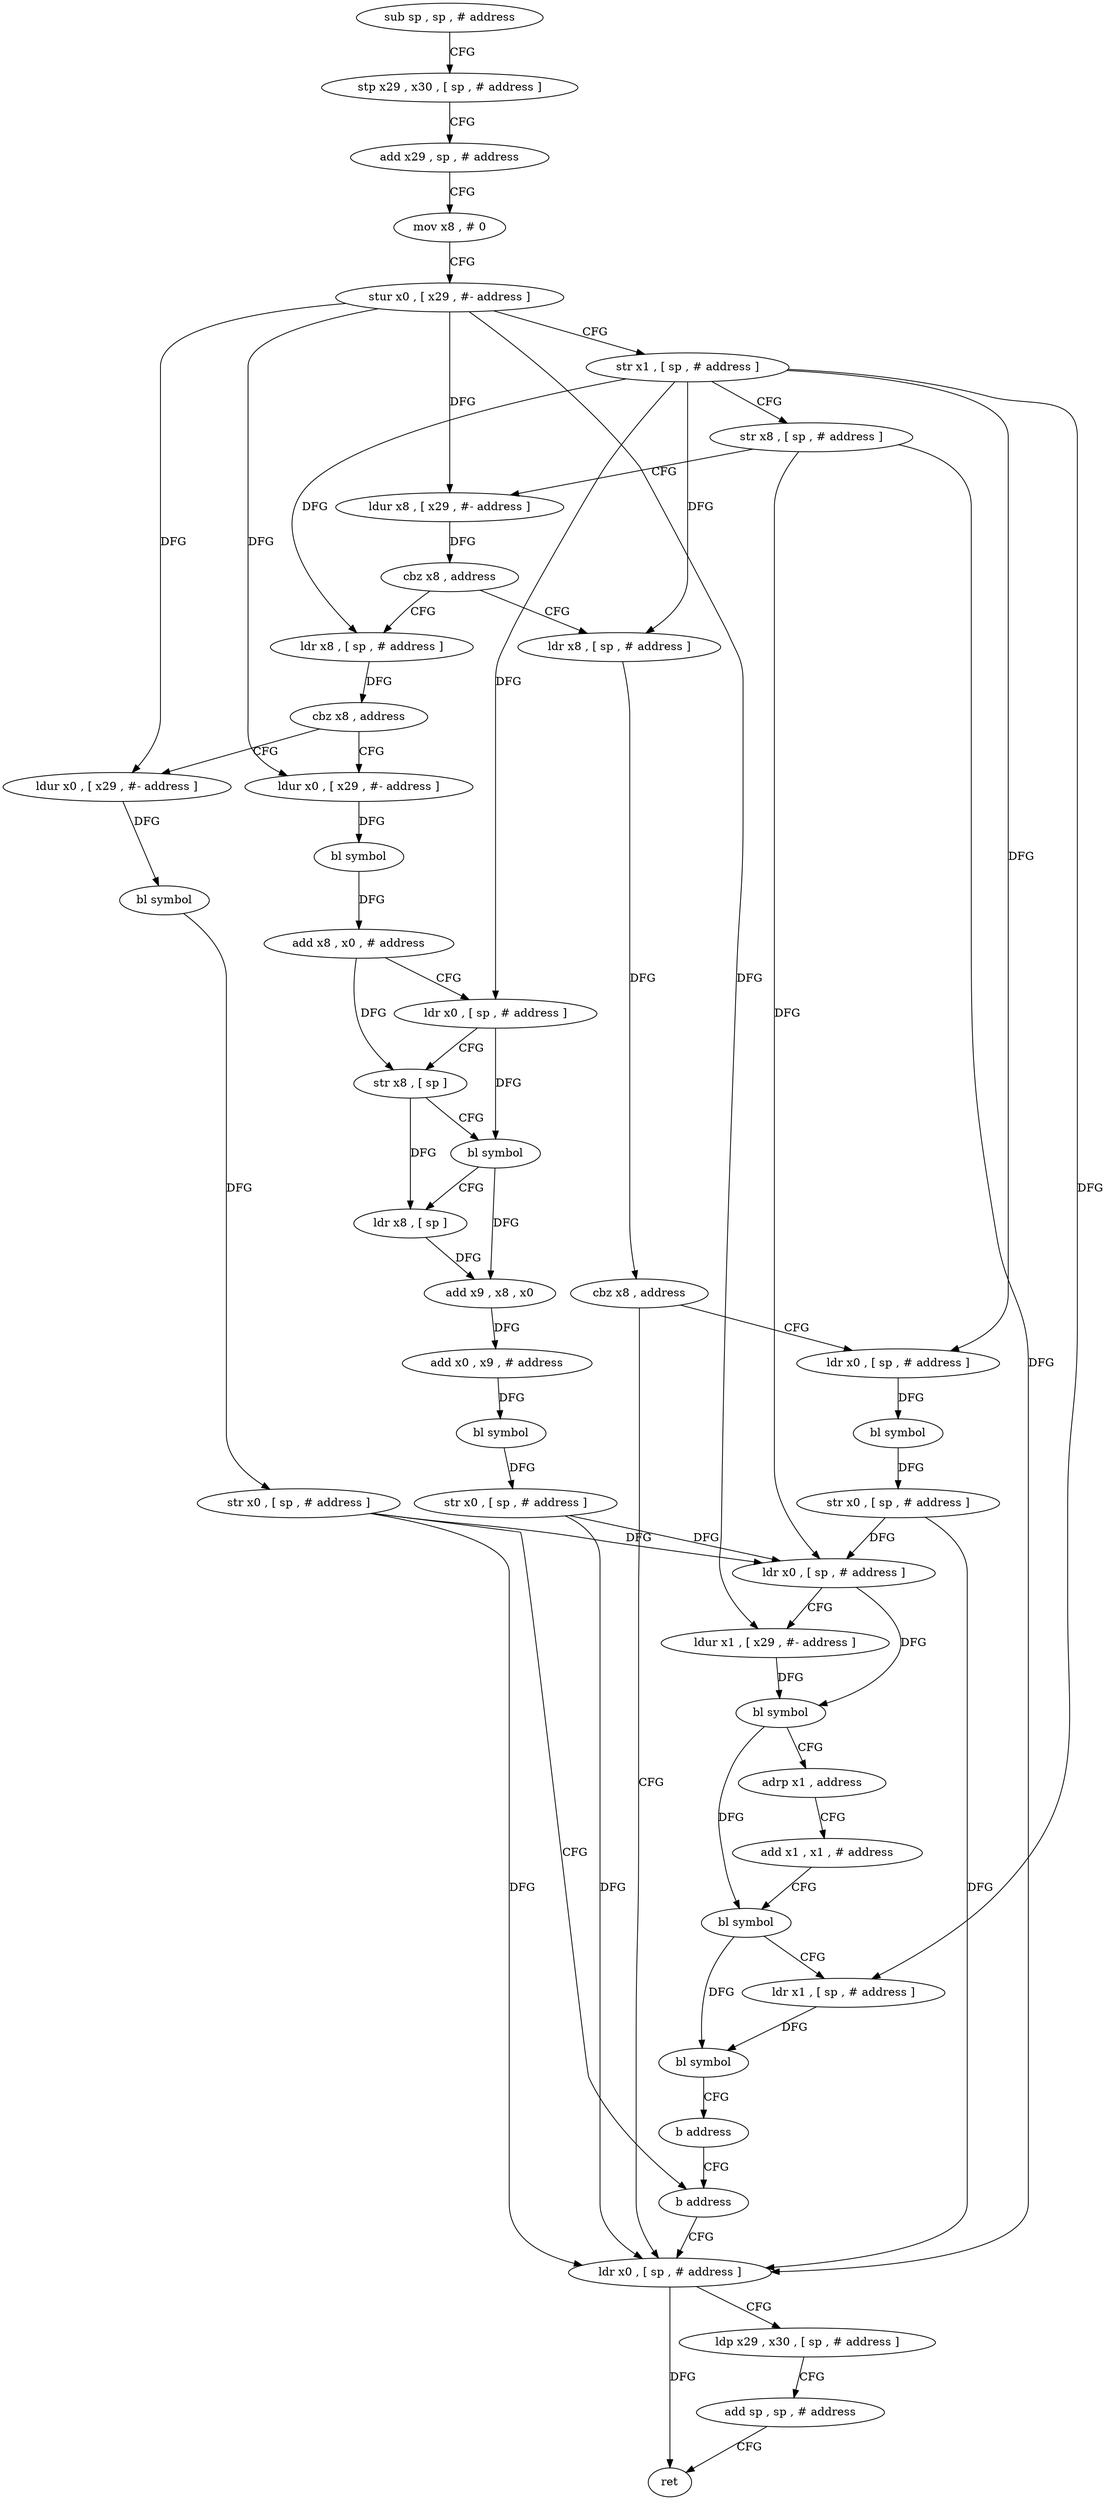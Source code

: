 digraph "func" {
"4209860" [label = "sub sp , sp , # address" ]
"4209864" [label = "stp x29 , x30 , [ sp , # address ]" ]
"4209868" [label = "add x29 , sp , # address" ]
"4209872" [label = "mov x8 , # 0" ]
"4209876" [label = "stur x0 , [ x29 , #- address ]" ]
"4209880" [label = "str x1 , [ sp , # address ]" ]
"4209884" [label = "str x8 , [ sp , # address ]" ]
"4209888" [label = "ldur x8 , [ x29 , #- address ]" ]
"4209892" [label = "cbz x8 , address" ]
"4210000" [label = "ldr x8 , [ sp , # address ]" ]
"4209896" [label = "ldr x8 , [ sp , # address ]" ]
"4210004" [label = "cbz x8 , address" ]
"4210020" [label = "ldr x0 , [ sp , # address ]" ]
"4210008" [label = "ldr x0 , [ sp , # address ]" ]
"4209900" [label = "cbz x8 , address" ]
"4209984" [label = "ldur x0 , [ x29 , #- address ]" ]
"4209904" [label = "ldur x0 , [ x29 , #- address ]" ]
"4210024" [label = "ldp x29 , x30 , [ sp , # address ]" ]
"4210028" [label = "add sp , sp , # address" ]
"4210032" [label = "ret" ]
"4210012" [label = "bl symbol" ]
"4210016" [label = "str x0 , [ sp , # address ]" ]
"4209988" [label = "bl symbol" ]
"4209992" [label = "str x0 , [ sp , # address ]" ]
"4209996" [label = "b address" ]
"4209908" [label = "bl symbol" ]
"4209912" [label = "add x8 , x0 , # address" ]
"4209916" [label = "ldr x0 , [ sp , # address ]" ]
"4209920" [label = "str x8 , [ sp ]" ]
"4209924" [label = "bl symbol" ]
"4209928" [label = "ldr x8 , [ sp ]" ]
"4209932" [label = "add x9 , x8 , x0" ]
"4209936" [label = "add x0 , x9 , # address" ]
"4209940" [label = "bl symbol" ]
"4209944" [label = "str x0 , [ sp , # address ]" ]
"4209948" [label = "ldr x0 , [ sp , # address ]" ]
"4209952" [label = "ldur x1 , [ x29 , #- address ]" ]
"4209956" [label = "bl symbol" ]
"4209960" [label = "adrp x1 , address" ]
"4209964" [label = "add x1 , x1 , # address" ]
"4209968" [label = "bl symbol" ]
"4209972" [label = "ldr x1 , [ sp , # address ]" ]
"4209976" [label = "bl symbol" ]
"4209980" [label = "b address" ]
"4209860" -> "4209864" [ label = "CFG" ]
"4209864" -> "4209868" [ label = "CFG" ]
"4209868" -> "4209872" [ label = "CFG" ]
"4209872" -> "4209876" [ label = "CFG" ]
"4209876" -> "4209880" [ label = "CFG" ]
"4209876" -> "4209888" [ label = "DFG" ]
"4209876" -> "4209984" [ label = "DFG" ]
"4209876" -> "4209904" [ label = "DFG" ]
"4209876" -> "4209952" [ label = "DFG" ]
"4209880" -> "4209884" [ label = "CFG" ]
"4209880" -> "4210000" [ label = "DFG" ]
"4209880" -> "4209896" [ label = "DFG" ]
"4209880" -> "4210008" [ label = "DFG" ]
"4209880" -> "4209916" [ label = "DFG" ]
"4209880" -> "4209972" [ label = "DFG" ]
"4209884" -> "4209888" [ label = "CFG" ]
"4209884" -> "4210020" [ label = "DFG" ]
"4209884" -> "4209948" [ label = "DFG" ]
"4209888" -> "4209892" [ label = "DFG" ]
"4209892" -> "4210000" [ label = "CFG" ]
"4209892" -> "4209896" [ label = "CFG" ]
"4210000" -> "4210004" [ label = "DFG" ]
"4209896" -> "4209900" [ label = "DFG" ]
"4210004" -> "4210020" [ label = "CFG" ]
"4210004" -> "4210008" [ label = "CFG" ]
"4210020" -> "4210024" [ label = "CFG" ]
"4210020" -> "4210032" [ label = "DFG" ]
"4210008" -> "4210012" [ label = "DFG" ]
"4209900" -> "4209984" [ label = "CFG" ]
"4209900" -> "4209904" [ label = "CFG" ]
"4209984" -> "4209988" [ label = "DFG" ]
"4209904" -> "4209908" [ label = "DFG" ]
"4210024" -> "4210028" [ label = "CFG" ]
"4210028" -> "4210032" [ label = "CFG" ]
"4210012" -> "4210016" [ label = "DFG" ]
"4210016" -> "4210020" [ label = "DFG" ]
"4210016" -> "4209948" [ label = "DFG" ]
"4209988" -> "4209992" [ label = "DFG" ]
"4209992" -> "4209996" [ label = "CFG" ]
"4209992" -> "4210020" [ label = "DFG" ]
"4209992" -> "4209948" [ label = "DFG" ]
"4209996" -> "4210020" [ label = "CFG" ]
"4209908" -> "4209912" [ label = "DFG" ]
"4209912" -> "4209916" [ label = "CFG" ]
"4209912" -> "4209920" [ label = "DFG" ]
"4209916" -> "4209920" [ label = "CFG" ]
"4209916" -> "4209924" [ label = "DFG" ]
"4209920" -> "4209924" [ label = "CFG" ]
"4209920" -> "4209928" [ label = "DFG" ]
"4209924" -> "4209928" [ label = "CFG" ]
"4209924" -> "4209932" [ label = "DFG" ]
"4209928" -> "4209932" [ label = "DFG" ]
"4209932" -> "4209936" [ label = "DFG" ]
"4209936" -> "4209940" [ label = "DFG" ]
"4209940" -> "4209944" [ label = "DFG" ]
"4209944" -> "4209948" [ label = "DFG" ]
"4209944" -> "4210020" [ label = "DFG" ]
"4209948" -> "4209952" [ label = "CFG" ]
"4209948" -> "4209956" [ label = "DFG" ]
"4209952" -> "4209956" [ label = "DFG" ]
"4209956" -> "4209960" [ label = "CFG" ]
"4209956" -> "4209968" [ label = "DFG" ]
"4209960" -> "4209964" [ label = "CFG" ]
"4209964" -> "4209968" [ label = "CFG" ]
"4209968" -> "4209972" [ label = "CFG" ]
"4209968" -> "4209976" [ label = "DFG" ]
"4209972" -> "4209976" [ label = "DFG" ]
"4209976" -> "4209980" [ label = "CFG" ]
"4209980" -> "4209996" [ label = "CFG" ]
}
